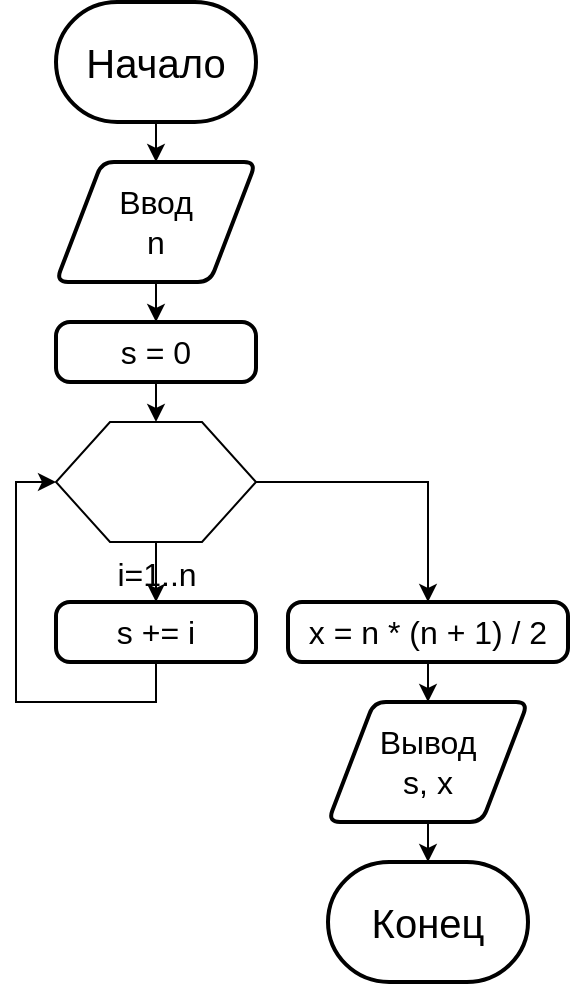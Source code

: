 <mxfile version="17.2.1" type="device"><diagram id="C5RBs43oDa-KdzZeNtuy" name="Page-1"><mxGraphModel dx="1038" dy="641" grid="1" gridSize="10" guides="1" tooltips="1" connect="1" arrows="1" fold="1" page="1" pageScale="1" pageWidth="827" pageHeight="1169" math="0" shadow="0"><root><mxCell id="WIyWlLk6GJQsqaUBKTNV-0"/><mxCell id="WIyWlLk6GJQsqaUBKTNV-1" parent="WIyWlLk6GJQsqaUBKTNV-0"/><mxCell id="YQdWlbgbAcKB9sSQXoSb-1" style="edgeStyle=orthogonalEdgeStyle;rounded=0;orthogonalLoop=1;jettySize=auto;html=1;exitX=0.5;exitY=1;exitDx=0;exitDy=0;exitPerimeter=0;entryX=0.5;entryY=0;entryDx=0;entryDy=0;fontSize=16;" edge="1" parent="WIyWlLk6GJQsqaUBKTNV-1" source="5FSRWbrrC5H5Z-ie-0Nd-0" target="YQdWlbgbAcKB9sSQXoSb-0"><mxGeometry relative="1" as="geometry"/></mxCell><mxCell id="5FSRWbrrC5H5Z-ie-0Nd-0" value="&lt;font style=&quot;font-size: 20px&quot;&gt;Начало&lt;/font&gt;" style="strokeWidth=2;html=1;shape=mxgraph.flowchart.terminator;whiteSpace=wrap;" parent="WIyWlLk6GJQsqaUBKTNV-1" vertex="1"><mxGeometry x="364" y="10" width="100" height="60" as="geometry"/></mxCell><mxCell id="5FSRWbrrC5H5Z-ie-0Nd-1" value="Конец" style="strokeWidth=2;html=1;shape=mxgraph.flowchart.terminator;whiteSpace=wrap;fontSize=20;" parent="WIyWlLk6GJQsqaUBKTNV-1" vertex="1"><mxGeometry x="500" y="440" width="100" height="60" as="geometry"/></mxCell><mxCell id="YQdWlbgbAcKB9sSQXoSb-3" style="edgeStyle=orthogonalEdgeStyle;rounded=0;orthogonalLoop=1;jettySize=auto;html=1;exitX=0.5;exitY=1;exitDx=0;exitDy=0;entryX=0.5;entryY=0;entryDx=0;entryDy=0;fontSize=16;" edge="1" parent="WIyWlLk6GJQsqaUBKTNV-1" source="YQdWlbgbAcKB9sSQXoSb-0" target="YQdWlbgbAcKB9sSQXoSb-2"><mxGeometry relative="1" as="geometry"/></mxCell><mxCell id="YQdWlbgbAcKB9sSQXoSb-0" value="Ввод&lt;br&gt;n" style="shape=parallelogram;html=1;strokeWidth=2;perimeter=parallelogramPerimeter;whiteSpace=wrap;rounded=1;arcSize=12;size=0.23;fontSize=16;" vertex="1" parent="WIyWlLk6GJQsqaUBKTNV-1"><mxGeometry x="364" y="90" width="100" height="60" as="geometry"/></mxCell><mxCell id="YQdWlbgbAcKB9sSQXoSb-5" style="edgeStyle=orthogonalEdgeStyle;rounded=0;orthogonalLoop=1;jettySize=auto;html=1;exitX=0.5;exitY=1;exitDx=0;exitDy=0;entryX=0.5;entryY=0;entryDx=0;entryDy=0;fontSize=16;" edge="1" parent="WIyWlLk6GJQsqaUBKTNV-1" source="YQdWlbgbAcKB9sSQXoSb-2" target="YQdWlbgbAcKB9sSQXoSb-4"><mxGeometry relative="1" as="geometry"/></mxCell><mxCell id="YQdWlbgbAcKB9sSQXoSb-2" value="s = 0" style="rounded=1;whiteSpace=wrap;html=1;absoluteArcSize=1;arcSize=14;strokeWidth=2;fontSize=16;" vertex="1" parent="WIyWlLk6GJQsqaUBKTNV-1"><mxGeometry x="364" y="170" width="100" height="30" as="geometry"/></mxCell><mxCell id="YQdWlbgbAcKB9sSQXoSb-7" style="edgeStyle=orthogonalEdgeStyle;rounded=0;orthogonalLoop=1;jettySize=auto;html=1;exitX=0.5;exitY=1;exitDx=0;exitDy=0;entryX=0.5;entryY=0;entryDx=0;entryDy=0;fontSize=16;" edge="1" parent="WIyWlLk6GJQsqaUBKTNV-1" source="YQdWlbgbAcKB9sSQXoSb-4" target="YQdWlbgbAcKB9sSQXoSb-6"><mxGeometry relative="1" as="geometry"/></mxCell><mxCell id="YQdWlbgbAcKB9sSQXoSb-10" style="edgeStyle=orthogonalEdgeStyle;rounded=0;orthogonalLoop=1;jettySize=auto;html=1;exitX=1;exitY=0.5;exitDx=0;exitDy=0;entryX=0.5;entryY=0;entryDx=0;entryDy=0;fontSize=16;" edge="1" parent="WIyWlLk6GJQsqaUBKTNV-1" source="YQdWlbgbAcKB9sSQXoSb-4" target="YQdWlbgbAcKB9sSQXoSb-9"><mxGeometry relative="1" as="geometry"/></mxCell><mxCell id="YQdWlbgbAcKB9sSQXoSb-4" value="i=1..n" style="verticalLabelPosition=bottom;verticalAlign=top;html=1;shape=hexagon;perimeter=hexagonPerimeter2;arcSize=6;size=0.27;fontSize=16;" vertex="1" parent="WIyWlLk6GJQsqaUBKTNV-1"><mxGeometry x="364" y="220" width="100" height="60" as="geometry"/></mxCell><mxCell id="YQdWlbgbAcKB9sSQXoSb-8" style="edgeStyle=orthogonalEdgeStyle;rounded=0;orthogonalLoop=1;jettySize=auto;html=1;exitX=0.5;exitY=1;exitDx=0;exitDy=0;entryX=0;entryY=0.5;entryDx=0;entryDy=0;fontSize=16;" edge="1" parent="WIyWlLk6GJQsqaUBKTNV-1" source="YQdWlbgbAcKB9sSQXoSb-6" target="YQdWlbgbAcKB9sSQXoSb-4"><mxGeometry relative="1" as="geometry"/></mxCell><mxCell id="YQdWlbgbAcKB9sSQXoSb-6" value="s += i" style="rounded=1;whiteSpace=wrap;html=1;absoluteArcSize=1;arcSize=14;strokeWidth=2;fontSize=16;" vertex="1" parent="WIyWlLk6GJQsqaUBKTNV-1"><mxGeometry x="364" y="310" width="100" height="30" as="geometry"/></mxCell><mxCell id="YQdWlbgbAcKB9sSQXoSb-12" style="edgeStyle=orthogonalEdgeStyle;rounded=0;orthogonalLoop=1;jettySize=auto;html=1;exitX=0.5;exitY=1;exitDx=0;exitDy=0;entryX=0.5;entryY=0;entryDx=0;entryDy=0;fontSize=16;" edge="1" parent="WIyWlLk6GJQsqaUBKTNV-1" source="YQdWlbgbAcKB9sSQXoSb-9" target="YQdWlbgbAcKB9sSQXoSb-11"><mxGeometry relative="1" as="geometry"/></mxCell><mxCell id="YQdWlbgbAcKB9sSQXoSb-9" value="x = n * (n + 1) / 2" style="rounded=1;whiteSpace=wrap;html=1;absoluteArcSize=1;arcSize=14;strokeWidth=2;fontSize=16;" vertex="1" parent="WIyWlLk6GJQsqaUBKTNV-1"><mxGeometry x="480" y="310" width="140" height="30" as="geometry"/></mxCell><mxCell id="YQdWlbgbAcKB9sSQXoSb-13" style="edgeStyle=orthogonalEdgeStyle;rounded=0;orthogonalLoop=1;jettySize=auto;html=1;exitX=0.5;exitY=1;exitDx=0;exitDy=0;entryX=0.5;entryY=0;entryDx=0;entryDy=0;entryPerimeter=0;fontSize=16;" edge="1" parent="WIyWlLk6GJQsqaUBKTNV-1" source="YQdWlbgbAcKB9sSQXoSb-11" target="5FSRWbrrC5H5Z-ie-0Nd-1"><mxGeometry relative="1" as="geometry"/></mxCell><mxCell id="YQdWlbgbAcKB9sSQXoSb-11" value="Вывод&lt;br&gt;s, x" style="shape=parallelogram;html=1;strokeWidth=2;perimeter=parallelogramPerimeter;whiteSpace=wrap;rounded=1;arcSize=12;size=0.23;fontSize=16;" vertex="1" parent="WIyWlLk6GJQsqaUBKTNV-1"><mxGeometry x="500" y="360" width="100" height="60" as="geometry"/></mxCell></root></mxGraphModel></diagram></mxfile>